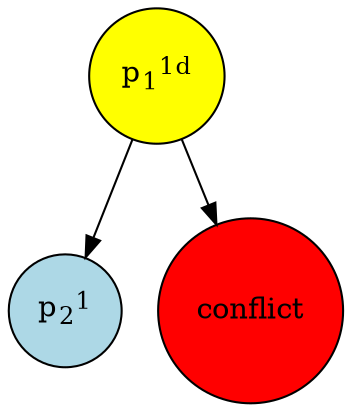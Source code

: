 digraph conflict {
node [style="filled,rounded",shape=circle,fillcolor=white];
1 [label=<p<SUB>1</SUB><SUP>1</SUP><SUP>d</SUP>>,fillcolor=lightblue];
2 [label=<p<SUB>2</SUB><SUP>1</SUP>>,fillcolor=lightblue];
1 [label=<p<SUB>1</SUB><SUP>1</SUP><SUP>d</SUP>>];
1 -> 2;
1 [fillcolor=yellow];
conflict [fillcolor=red];
1 -> conflict;
}
